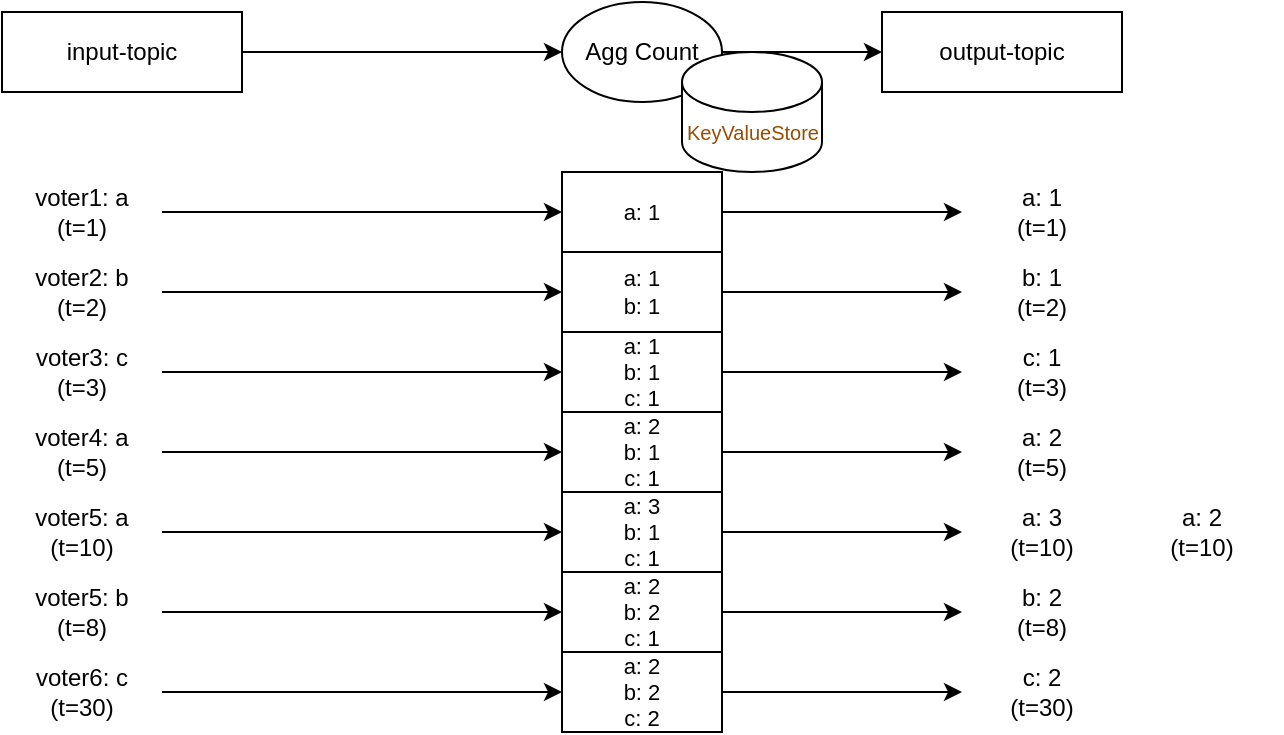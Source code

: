 <mxfile version="24.7.12">
  <diagram name="페이지-1" id="8g5Zn0wMJFjncriXSSx3">
    <mxGraphModel dx="419" dy="796" grid="1" gridSize="10" guides="1" tooltips="1" connect="1" arrows="1" fold="1" page="1" pageScale="1" pageWidth="1169" pageHeight="827" math="0" shadow="0">
      <root>
        <mxCell id="0" />
        <mxCell id="1" parent="0" />
        <mxCell id="pKS4B4EWEE2jMQGI_RAB-51" style="edgeStyle=orthogonalEdgeStyle;rounded=0;orthogonalLoop=1;jettySize=auto;html=1;entryX=0;entryY=0.5;entryDx=0;entryDy=0;strokeColor=#000000;fontColor=#000000;" parent="1" source="pKS4B4EWEE2jMQGI_RAB-52" target="pKS4B4EWEE2jMQGI_RAB-54" edge="1">
          <mxGeometry relative="1" as="geometry" />
        </mxCell>
        <mxCell id="pKS4B4EWEE2jMQGI_RAB-52" value="&lt;div&gt;&lt;font&gt;input-topic&lt;/font&gt;&lt;/div&gt;" style="rounded=0;whiteSpace=wrap;html=1;strokeColor=#000000;fontColor=#000000;" parent="1" vertex="1">
          <mxGeometry x="80" y="160" width="120" height="40" as="geometry" />
        </mxCell>
        <mxCell id="pKS4B4EWEE2jMQGI_RAB-53" style="edgeStyle=orthogonalEdgeStyle;rounded=0;orthogonalLoop=1;jettySize=auto;html=1;entryX=0;entryY=0.5;entryDx=0;entryDy=0;strokeColor=#000000;fontColor=#000000;" parent="1" source="pKS4B4EWEE2jMQGI_RAB-54" target="pKS4B4EWEE2jMQGI_RAB-55" edge="1">
          <mxGeometry relative="1" as="geometry" />
        </mxCell>
        <mxCell id="pKS4B4EWEE2jMQGI_RAB-54" value="&lt;font&gt;Agg Count&lt;/font&gt;" style="ellipse;whiteSpace=wrap;html=1;strokeColor=#000000;fontColor=#000000;" parent="1" vertex="1">
          <mxGeometry x="360" y="155" width="80" height="50" as="geometry" />
        </mxCell>
        <mxCell id="pKS4B4EWEE2jMQGI_RAB-55" value="&lt;font&gt;output-topic&lt;/font&gt;" style="rounded=0;whiteSpace=wrap;html=1;strokeColor=#000000;fontColor=#000000;" parent="1" vertex="1">
          <mxGeometry x="520" y="160" width="120" height="40" as="geometry" />
        </mxCell>
        <mxCell id="GSHHPHuIhnTSmaOaYL3V-2" style="edgeStyle=orthogonalEdgeStyle;rounded=0;orthogonalLoop=1;jettySize=auto;html=1;entryX=0;entryY=0.5;entryDx=0;entryDy=0;" edge="1" parent="1" source="pKS4B4EWEE2jMQGI_RAB-57" target="GSHHPHuIhnTSmaOaYL3V-1">
          <mxGeometry relative="1" as="geometry" />
        </mxCell>
        <mxCell id="pKS4B4EWEE2jMQGI_RAB-57" value="voter1: a&lt;div&gt;(t=1)&lt;/div&gt;" style="text;html=1;align=center;verticalAlign=middle;whiteSpace=wrap;rounded=0;fontColor=#000000;" parent="1" vertex="1">
          <mxGeometry x="80" y="245" width="80" height="30" as="geometry" />
        </mxCell>
        <mxCell id="GSHHPHuIhnTSmaOaYL3V-5" style="edgeStyle=orthogonalEdgeStyle;rounded=0;orthogonalLoop=1;jettySize=auto;html=1;entryX=0;entryY=0.5;entryDx=0;entryDy=0;" edge="1" parent="1" source="pKS4B4EWEE2jMQGI_RAB-63" target="GSHHPHuIhnTSmaOaYL3V-3">
          <mxGeometry relative="1" as="geometry" />
        </mxCell>
        <mxCell id="pKS4B4EWEE2jMQGI_RAB-63" value="voter2: b&lt;div&gt;(t=2)&lt;/div&gt;" style="text;html=1;align=center;verticalAlign=middle;whiteSpace=wrap;rounded=0;fontColor=#000000;" parent="1" vertex="1">
          <mxGeometry x="80" y="285" width="80" height="30" as="geometry" />
        </mxCell>
        <mxCell id="GSHHPHuIhnTSmaOaYL3V-6" style="edgeStyle=orthogonalEdgeStyle;rounded=0;orthogonalLoop=1;jettySize=auto;html=1;entryX=0;entryY=0.5;entryDx=0;entryDy=0;" edge="1" parent="1" source="pKS4B4EWEE2jMQGI_RAB-68" target="GSHHPHuIhnTSmaOaYL3V-4">
          <mxGeometry relative="1" as="geometry" />
        </mxCell>
        <mxCell id="pKS4B4EWEE2jMQGI_RAB-68" value="voter3: c&lt;div&gt;(t=3)&lt;/div&gt;" style="text;html=1;align=center;verticalAlign=middle;whiteSpace=wrap;rounded=0;fontColor=#000000;" parent="1" vertex="1">
          <mxGeometry x="80" y="325" width="80" height="30" as="geometry" />
        </mxCell>
        <mxCell id="pKS4B4EWEE2jMQGI_RAB-72" value="" style="shape=cylinder3;whiteSpace=wrap;html=1;boundedLbl=1;backgroundOutline=1;size=15;strokeColor=#000000;fontColor=#000000;" parent="1" vertex="1">
          <mxGeometry x="420" y="180" width="70" height="60" as="geometry" />
        </mxCell>
        <mxCell id="GSHHPHuIhnTSmaOaYL3V-10" style="edgeStyle=orthogonalEdgeStyle;rounded=0;orthogonalLoop=1;jettySize=auto;html=1;entryX=0;entryY=0.5;entryDx=0;entryDy=0;" edge="1" parent="1" source="pKS4B4EWEE2jMQGI_RAB-74" target="GSHHPHuIhnTSmaOaYL3V-9">
          <mxGeometry relative="1" as="geometry" />
        </mxCell>
        <mxCell id="pKS4B4EWEE2jMQGI_RAB-74" value="voter4: a&lt;div&gt;(t=5)&lt;/div&gt;" style="text;html=1;align=center;verticalAlign=middle;whiteSpace=wrap;rounded=0;fontColor=#000000;" parent="1" vertex="1">
          <mxGeometry x="80" y="365" width="80" height="30" as="geometry" />
        </mxCell>
        <mxCell id="GSHHPHuIhnTSmaOaYL3V-12" style="edgeStyle=orthogonalEdgeStyle;rounded=0;orthogonalLoop=1;jettySize=auto;html=1;entryX=0;entryY=0.5;entryDx=0;entryDy=0;" edge="1" parent="1" source="pKS4B4EWEE2jMQGI_RAB-80" target="GSHHPHuIhnTSmaOaYL3V-11">
          <mxGeometry relative="1" as="geometry" />
        </mxCell>
        <mxCell id="pKS4B4EWEE2jMQGI_RAB-80" value="voter5: a&lt;div&gt;(t=10)&lt;/div&gt;" style="text;html=1;align=center;verticalAlign=middle;whiteSpace=wrap;rounded=0;fontColor=#000000;" parent="1" vertex="1">
          <mxGeometry x="80" y="405" width="80" height="30" as="geometry" />
        </mxCell>
        <mxCell id="GSHHPHuIhnTSmaOaYL3V-14" style="edgeStyle=orthogonalEdgeStyle;rounded=0;orthogonalLoop=1;jettySize=auto;html=1;entryX=0;entryY=0.5;entryDx=0;entryDy=0;" edge="1" parent="1" source="pKS4B4EWEE2jMQGI_RAB-81" target="GSHHPHuIhnTSmaOaYL3V-13">
          <mxGeometry relative="1" as="geometry" />
        </mxCell>
        <mxCell id="pKS4B4EWEE2jMQGI_RAB-81" value="voter5: b&lt;div&gt;(t=8)&lt;/div&gt;" style="text;html=1;align=center;verticalAlign=middle;whiteSpace=wrap;rounded=0;fontColor=#000000;" parent="1" vertex="1">
          <mxGeometry x="80" y="445" width="80" height="30" as="geometry" />
        </mxCell>
        <mxCell id="GSHHPHuIhnTSmaOaYL3V-16" style="edgeStyle=orthogonalEdgeStyle;rounded=0;orthogonalLoop=1;jettySize=auto;html=1;entryX=0;entryY=0.5;entryDx=0;entryDy=0;" edge="1" parent="1" source="pKS4B4EWEE2jMQGI_RAB-82" target="GSHHPHuIhnTSmaOaYL3V-15">
          <mxGeometry relative="1" as="geometry" />
        </mxCell>
        <mxCell id="pKS4B4EWEE2jMQGI_RAB-82" value="voter6: c&lt;div&gt;(t=30)&lt;/div&gt;" style="text;html=1;align=center;verticalAlign=middle;whiteSpace=wrap;rounded=0;fontColor=#000000;" parent="1" vertex="1">
          <mxGeometry x="80" y="485" width="80" height="30" as="geometry" />
        </mxCell>
        <mxCell id="GSHHPHuIhnTSmaOaYL3V-19" style="edgeStyle=orthogonalEdgeStyle;rounded=0;orthogonalLoop=1;jettySize=auto;html=1;entryX=0;entryY=0.5;entryDx=0;entryDy=0;" edge="1" parent="1" source="GSHHPHuIhnTSmaOaYL3V-1" target="GSHHPHuIhnTSmaOaYL3V-18">
          <mxGeometry relative="1" as="geometry" />
        </mxCell>
        <mxCell id="GSHHPHuIhnTSmaOaYL3V-1" value="a: 1" style="text;html=1;align=center;verticalAlign=middle;whiteSpace=wrap;rounded=0;fontColor=#000000;strokeColor=default;fontSize=11;" vertex="1" parent="1">
          <mxGeometry x="360" y="240" width="80" height="40" as="geometry" />
        </mxCell>
        <mxCell id="GSHHPHuIhnTSmaOaYL3V-27" style="edgeStyle=orthogonalEdgeStyle;rounded=0;orthogonalLoop=1;jettySize=auto;html=1;entryX=0;entryY=0.5;entryDx=0;entryDy=0;" edge="1" parent="1" source="GSHHPHuIhnTSmaOaYL3V-3" target="GSHHPHuIhnTSmaOaYL3V-20">
          <mxGeometry relative="1" as="geometry" />
        </mxCell>
        <mxCell id="GSHHPHuIhnTSmaOaYL3V-3" value="a: 1&lt;div style=&quot;font-size: 11px;&quot;&gt;b: 1&lt;/div&gt;" style="text;html=1;align=center;verticalAlign=middle;whiteSpace=wrap;rounded=0;fontColor=#000000;fillColor=none;strokeColor=default;fontSize=11;" vertex="1" parent="1">
          <mxGeometry x="360" y="280" width="80" height="40" as="geometry" />
        </mxCell>
        <mxCell id="GSHHPHuIhnTSmaOaYL3V-28" style="edgeStyle=orthogonalEdgeStyle;rounded=0;orthogonalLoop=1;jettySize=auto;html=1;entryX=0;entryY=0.5;entryDx=0;entryDy=0;" edge="1" parent="1" source="GSHHPHuIhnTSmaOaYL3V-4" target="GSHHPHuIhnTSmaOaYL3V-21">
          <mxGeometry relative="1" as="geometry" />
        </mxCell>
        <mxCell id="GSHHPHuIhnTSmaOaYL3V-4" value="a: 1&lt;div style=&quot;font-size: 11px;&quot;&gt;b: 1&lt;/div&gt;&lt;div style=&quot;font-size: 11px;&quot;&gt;c: 1&lt;/div&gt;" style="text;html=1;align=center;verticalAlign=middle;whiteSpace=wrap;rounded=0;fontColor=#000000;strokeColor=default;fontSize=11;" vertex="1" parent="1">
          <mxGeometry x="360" y="320" width="80" height="40" as="geometry" />
        </mxCell>
        <mxCell id="GSHHPHuIhnTSmaOaYL3V-29" style="edgeStyle=orthogonalEdgeStyle;rounded=0;orthogonalLoop=1;jettySize=auto;html=1;entryX=0;entryY=0.5;entryDx=0;entryDy=0;" edge="1" parent="1" source="GSHHPHuIhnTSmaOaYL3V-9" target="GSHHPHuIhnTSmaOaYL3V-22">
          <mxGeometry relative="1" as="geometry" />
        </mxCell>
        <mxCell id="GSHHPHuIhnTSmaOaYL3V-9" value="a: 2&lt;div style=&quot;font-size: 11px;&quot;&gt;b: 1&lt;/div&gt;&lt;div style=&quot;font-size: 11px;&quot;&gt;c: 1&lt;/div&gt;" style="text;html=1;align=center;verticalAlign=middle;whiteSpace=wrap;rounded=0;fontColor=#000000;strokeColor=default;fontSize=11;" vertex="1" parent="1">
          <mxGeometry x="360" y="360" width="80" height="40" as="geometry" />
        </mxCell>
        <mxCell id="GSHHPHuIhnTSmaOaYL3V-30" style="edgeStyle=orthogonalEdgeStyle;rounded=0;orthogonalLoop=1;jettySize=auto;html=1;entryX=0;entryY=0.5;entryDx=0;entryDy=0;" edge="1" parent="1" source="GSHHPHuIhnTSmaOaYL3V-11" target="GSHHPHuIhnTSmaOaYL3V-23">
          <mxGeometry relative="1" as="geometry" />
        </mxCell>
        <mxCell id="GSHHPHuIhnTSmaOaYL3V-11" value="a: 3&lt;div style=&quot;font-size: 11px;&quot;&gt;b: 1&lt;/div&gt;&lt;div style=&quot;font-size: 11px;&quot;&gt;c: 1&lt;/div&gt;" style="text;html=1;align=center;verticalAlign=middle;whiteSpace=wrap;rounded=0;fontColor=#000000;strokeColor=default;fontSize=11;" vertex="1" parent="1">
          <mxGeometry x="360" y="400" width="80" height="40" as="geometry" />
        </mxCell>
        <mxCell id="GSHHPHuIhnTSmaOaYL3V-31" style="edgeStyle=orthogonalEdgeStyle;rounded=0;orthogonalLoop=1;jettySize=auto;html=1;" edge="1" parent="1" source="GSHHPHuIhnTSmaOaYL3V-13" target="GSHHPHuIhnTSmaOaYL3V-25">
          <mxGeometry relative="1" as="geometry" />
        </mxCell>
        <mxCell id="GSHHPHuIhnTSmaOaYL3V-13" value="a: 2&lt;div style=&quot;font-size: 11px;&quot;&gt;b: 2&lt;/div&gt;&lt;div style=&quot;font-size: 11px;&quot;&gt;c: 1&lt;/div&gt;" style="text;html=1;align=center;verticalAlign=middle;whiteSpace=wrap;rounded=0;fontColor=#000000;strokeColor=default;fontSize=11;" vertex="1" parent="1">
          <mxGeometry x="360" y="440" width="80" height="40" as="geometry" />
        </mxCell>
        <mxCell id="GSHHPHuIhnTSmaOaYL3V-32" style="edgeStyle=orthogonalEdgeStyle;rounded=0;orthogonalLoop=1;jettySize=auto;html=1;entryX=0;entryY=0.5;entryDx=0;entryDy=0;" edge="1" parent="1" source="GSHHPHuIhnTSmaOaYL3V-15" target="GSHHPHuIhnTSmaOaYL3V-26">
          <mxGeometry relative="1" as="geometry" />
        </mxCell>
        <mxCell id="GSHHPHuIhnTSmaOaYL3V-15" value="a: 2&lt;div style=&quot;font-size: 11px;&quot;&gt;b: 2&lt;/div&gt;&lt;div style=&quot;font-size: 11px;&quot;&gt;c: 2&lt;/div&gt;" style="text;html=1;align=center;verticalAlign=middle;whiteSpace=wrap;rounded=0;fontColor=#000000;strokeColor=default;fontSize=11;" vertex="1" parent="1">
          <mxGeometry x="360" y="480" width="80" height="40" as="geometry" />
        </mxCell>
        <mxCell id="GSHHPHuIhnTSmaOaYL3V-18" value="a: 1&lt;div&gt;(t=1)&lt;/div&gt;" style="text;html=1;align=center;verticalAlign=middle;whiteSpace=wrap;rounded=0;fontColor=#000000;" vertex="1" parent="1">
          <mxGeometry x="560" y="245" width="80" height="30" as="geometry" />
        </mxCell>
        <mxCell id="GSHHPHuIhnTSmaOaYL3V-20" value="b: 1&lt;div&gt;(t=2)&lt;/div&gt;" style="text;html=1;align=center;verticalAlign=middle;whiteSpace=wrap;rounded=0;fontColor=#000000;" vertex="1" parent="1">
          <mxGeometry x="560" y="285" width="80" height="30" as="geometry" />
        </mxCell>
        <mxCell id="GSHHPHuIhnTSmaOaYL3V-21" value="c: 1&lt;div&gt;(t=3)&lt;/div&gt;" style="text;html=1;align=center;verticalAlign=middle;whiteSpace=wrap;rounded=0;fontColor=#000000;" vertex="1" parent="1">
          <mxGeometry x="560" y="325" width="80" height="30" as="geometry" />
        </mxCell>
        <mxCell id="GSHHPHuIhnTSmaOaYL3V-22" value="a: 2&lt;div&gt;(t=5)&lt;/div&gt;" style="text;html=1;align=center;verticalAlign=middle;whiteSpace=wrap;rounded=0;fontColor=#000000;" vertex="1" parent="1">
          <mxGeometry x="560" y="365" width="80" height="30" as="geometry" />
        </mxCell>
        <mxCell id="GSHHPHuIhnTSmaOaYL3V-23" value="a: 3&lt;div&gt;(t=10)&lt;/div&gt;" style="text;html=1;align=center;verticalAlign=middle;whiteSpace=wrap;rounded=0;fontColor=#000000;" vertex="1" parent="1">
          <mxGeometry x="560" y="405" width="80" height="30" as="geometry" />
        </mxCell>
        <mxCell id="GSHHPHuIhnTSmaOaYL3V-24" value="a: 2&lt;div&gt;(t=10)&lt;/div&gt;" style="text;html=1;align=center;verticalAlign=middle;whiteSpace=wrap;rounded=0;fontColor=#000000;" vertex="1" parent="1">
          <mxGeometry x="640" y="405" width="80" height="30" as="geometry" />
        </mxCell>
        <mxCell id="GSHHPHuIhnTSmaOaYL3V-25" value="b: 2&lt;div&gt;(t=8)&lt;/div&gt;" style="text;html=1;align=center;verticalAlign=middle;whiteSpace=wrap;rounded=0;fontColor=#000000;" vertex="1" parent="1">
          <mxGeometry x="560" y="445" width="80" height="30" as="geometry" />
        </mxCell>
        <mxCell id="GSHHPHuIhnTSmaOaYL3V-26" value="c: 2&lt;div&gt;(t=30)&lt;/div&gt;" style="text;html=1;align=center;verticalAlign=middle;whiteSpace=wrap;rounded=0;fontColor=#000000;" vertex="1" parent="1">
          <mxGeometry x="560" y="485" width="80" height="30" as="geometry" />
        </mxCell>
        <mxCell id="GSHHPHuIhnTSmaOaYL3V-33" value="KeyValueStore" style="text;html=1;align=center;verticalAlign=middle;whiteSpace=wrap;rounded=0;fontColor=#994C00;fontSize=10;" vertex="1" parent="1">
          <mxGeometry x="422.5" y="205" width="65" height="30" as="geometry" />
        </mxCell>
      </root>
    </mxGraphModel>
  </diagram>
</mxfile>
